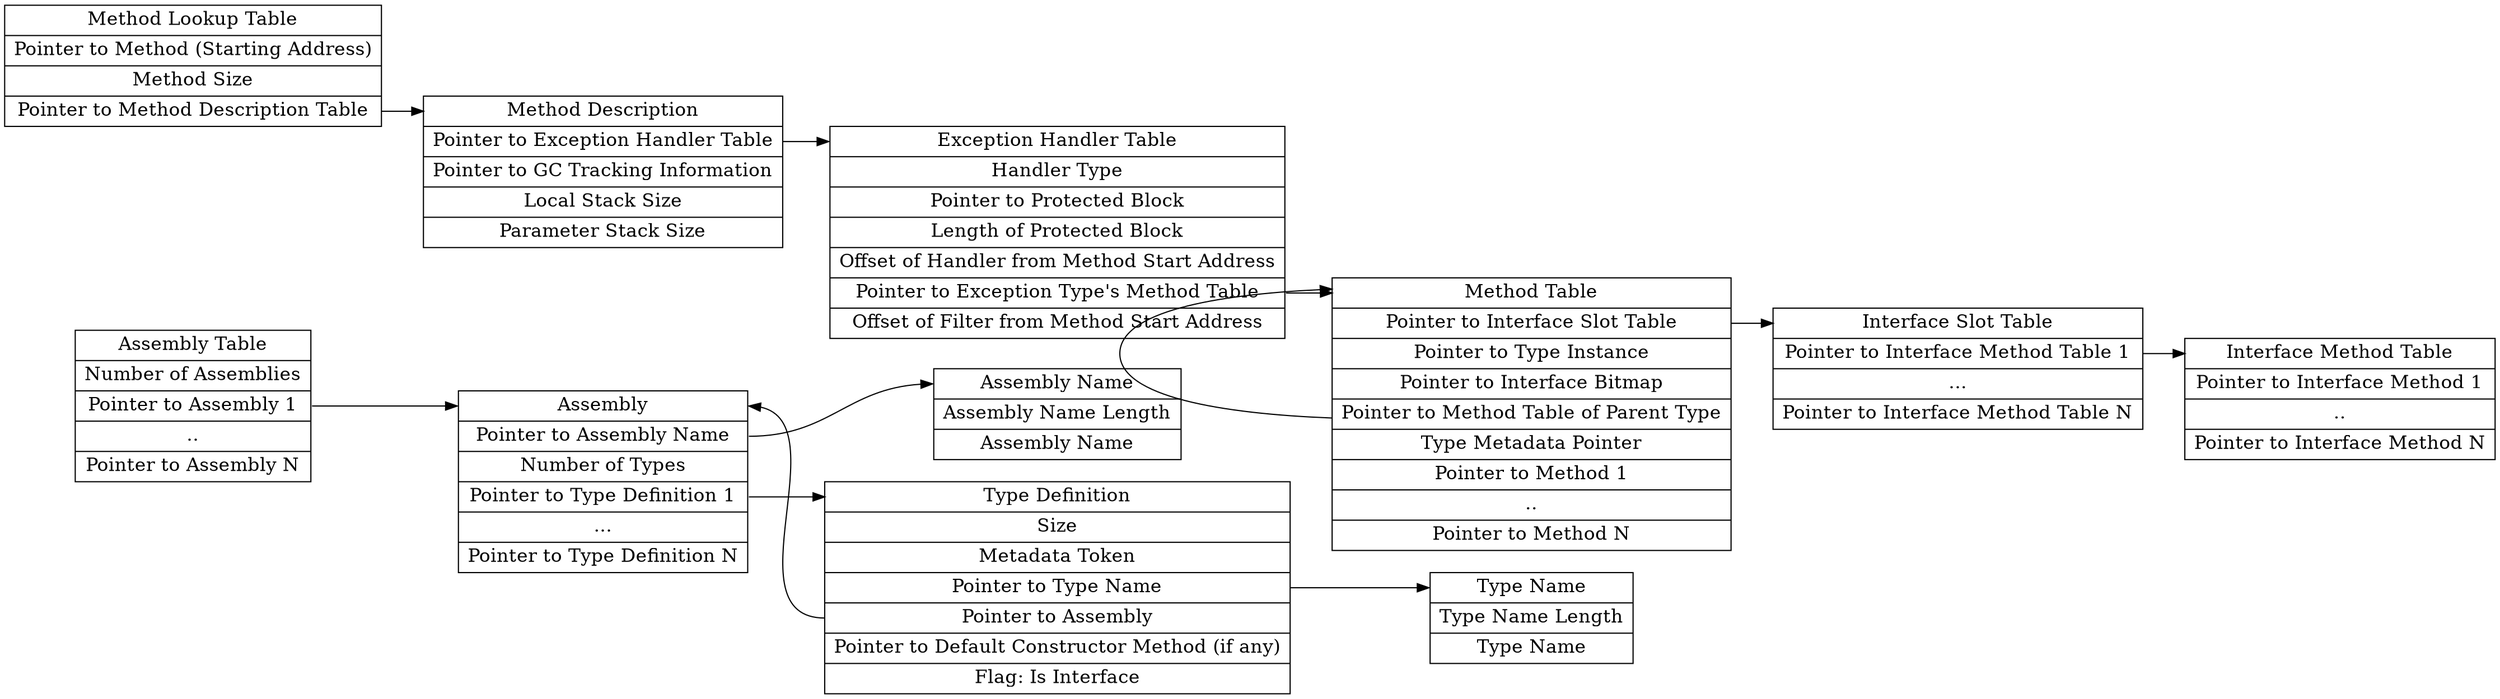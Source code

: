 digraph g {
graph [
rankdir = "LR"
];
node [
fontsize = "16"
shape = "ellipse"
];
edge [
];

"node0" [
label = "<f0>Assembly Table|Number of Assemblies|<f1>Pointer to Assembly 1|..|Pointer to Assembly N"
shape = "record"
];

"node1" [
label = "<f0>Assembly|<f2>Pointer to Assembly Name| Number of Types|<f1>Pointer to Type  Definition 1|...|Pointer to Type  Definition N"
shape = "record"
];

"node2" [
label = "<f0>Type Definition|Size|Metadata Token|<f2>Pointer to Type Name|<f1>Pointer to Assembly|Pointer to Default Constructor Method (if any)|Flag: Is Interface"
shape = "record"
];

"node3" [
label = "<f0>Assembly Name|Assembly Name Length|Assembly Name"
shape = "record"
];

"node4" [
label = "<f0>Type Name|Type Name Length|Type Name"
shape = "record"
];

"node5" [
label = "<f0>Method Lookup Table|Pointer to Method (Starting Address)|Method Size|<f1>Pointer to Method Description Table"
shape = "record"
];

"node6" [
label = "<f0>Method Description|<f1>Pointer to Exception Handler Table|<f2>Pointer to GC Tracking Information|Local Stack Size|Parameter Stack Size"
shape = "record"
];

"node7" [
label = "<f0>Exception Handler Table|Handler Type|Pointer to Protected Block|Length of Protected Block|Offset of Handler from Method Start Address|<f1>Pointer to Exception Type's Method Table|Offset of Filter from Method Start Address"
shape = "record"
];

"node8" [
label = "<f0>Method Table|<f2>Pointer to Interface Slot Table|Pointer to Type Instance|Pointer to Interface Bitmap|<f1>Pointer to Method Table of Parent Type|Type Metadata Pointer|Pointer to Method 1|..|Pointer to Method N"
shape = "record"
];

"node9" [
label = "<f0>Interface Slot Table|<f1>Pointer to Interface Method Table 1|...|Pointer to Interface Method Table N"
shape = "record"
];

"node10" [
label = "<f0>Interface Method Table|Pointer to Interface Method 1|..|Pointer to Interface Method N"
shape = "record"
];

"node0":f1 -> "node1":f0 [
id = 0
];

"node1":f1 -> "node2":f0 [
id = 0
];

"node2":f1 -> "node1":f0 [
id = 0
];

"node1":f2 -> "node3":f0 [
id = 0
];

"node2":f2 -> "node4":f0 [
id = 0
];

"node5":f1 -> "node6":f0 [
id = 0
];

"node6":f1 -> "node7":f0 [
id = 0
];

"node7":f1 -> "node8":f0 [
id = 0
];

"node8":f1 -> "node8":f0 [
id = 0
];

"node8":f2 -> "node9":f0 [
id = 0
];

"node9":f1 -> "node10":f0 [
id = 0
];

}
